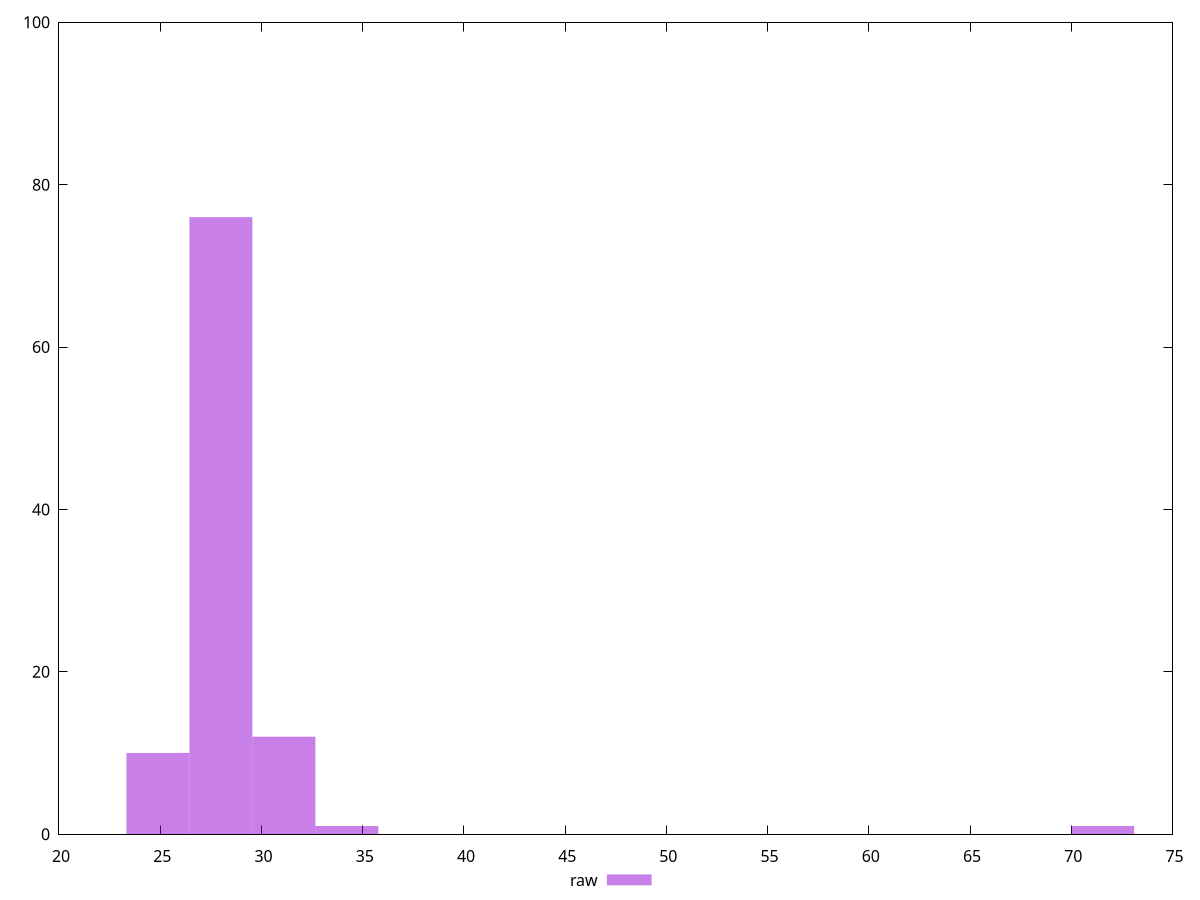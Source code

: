 reset
set terminal svg size 640, 490 enhanced background rgb 'white'
set output "report_00007_2020-12-11T15:55:29.892Z/max-potential-fid/samples/pages+cached+noexternal+nosvg/raw/histogram.svg"

$raw <<EOF
27.997802125975067 76
24.886935223088948 10
71.54993876638072 1
31.108669028861186 12
34.2195359317473 1
EOF

set key outside below
set boxwidth 3.1108669028861184
set yrange [0:100]
set style fill transparent solid 0.5 noborder

plot \
  $raw title "raw" with boxes, \


reset